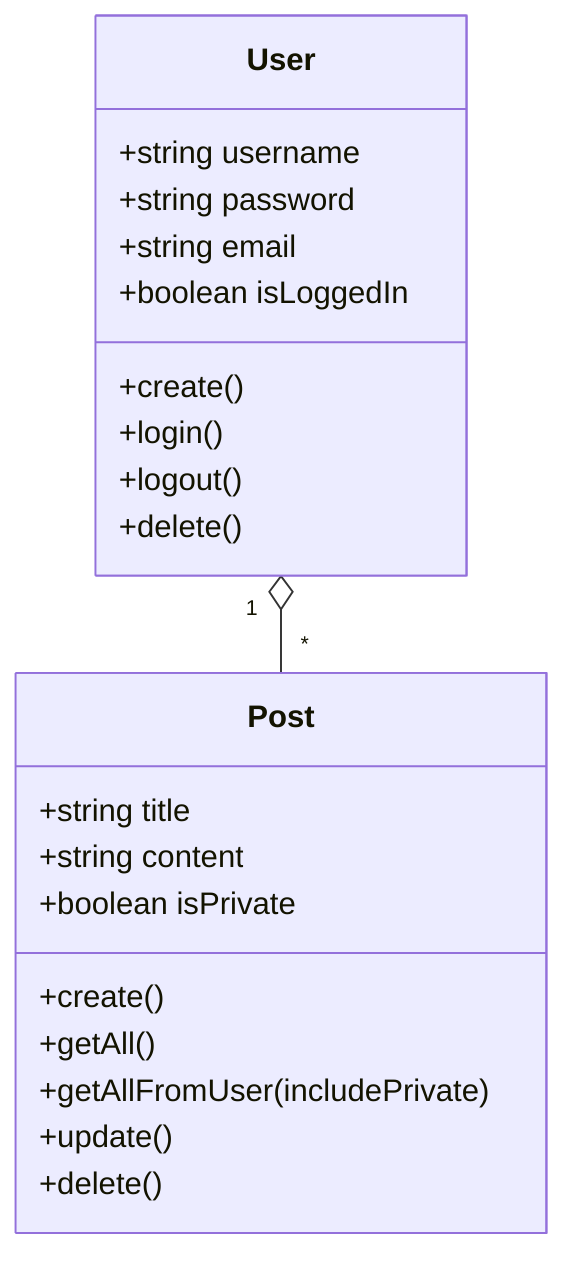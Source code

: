 classDiagram
    User "1" o-- "*" Post

    class User{
        +string username
        +string password
        +string email
        +boolean isLoggedIn

        +create()
        +login()
        +logout()
        +delete()
    }

    class Post{
        +string title
        +string content
        +boolean isPrivate

        +create()
        +getAll()
        +getAllFromUser(includePrivate)
        +update()
        +delete()
    }